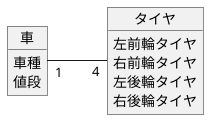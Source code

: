 @startuml オブジェクト図
left to right direction
object 車 {
車種
値段
}
object タイヤ {
左前輪タイヤ    
右前輪タイヤ
左後輪タイヤ
右後輪タイヤ
}
車 "1" -- "4" タイヤ
@enduml